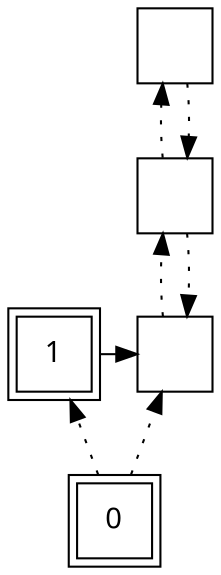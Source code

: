 digraph G {
rankdir = BT;
Node [ fontname="Apple Symbols"];
Player		[ label="1" shape=square peripheries=2];
Ground		[ label="0" shape=square peripheries=2];
Island0		[ label="" shape=square];
Island1		[ label="" shape=square];
Island2		[ label="" shape=square];
	"Ground" -> "Player" [style=dotted ];
	"Player" -> "Island0" [constraint=false];
	"Island1" -> "Island0" [style=dotted ];
	"Ground" -> "Island0" [style=dotted ];
	"Island0" -> "Island1" [style=dotted ];
	"Island2" -> "Island1" [style=dotted ];
	"Island1" -> "Island2" [style=dotted ];
}